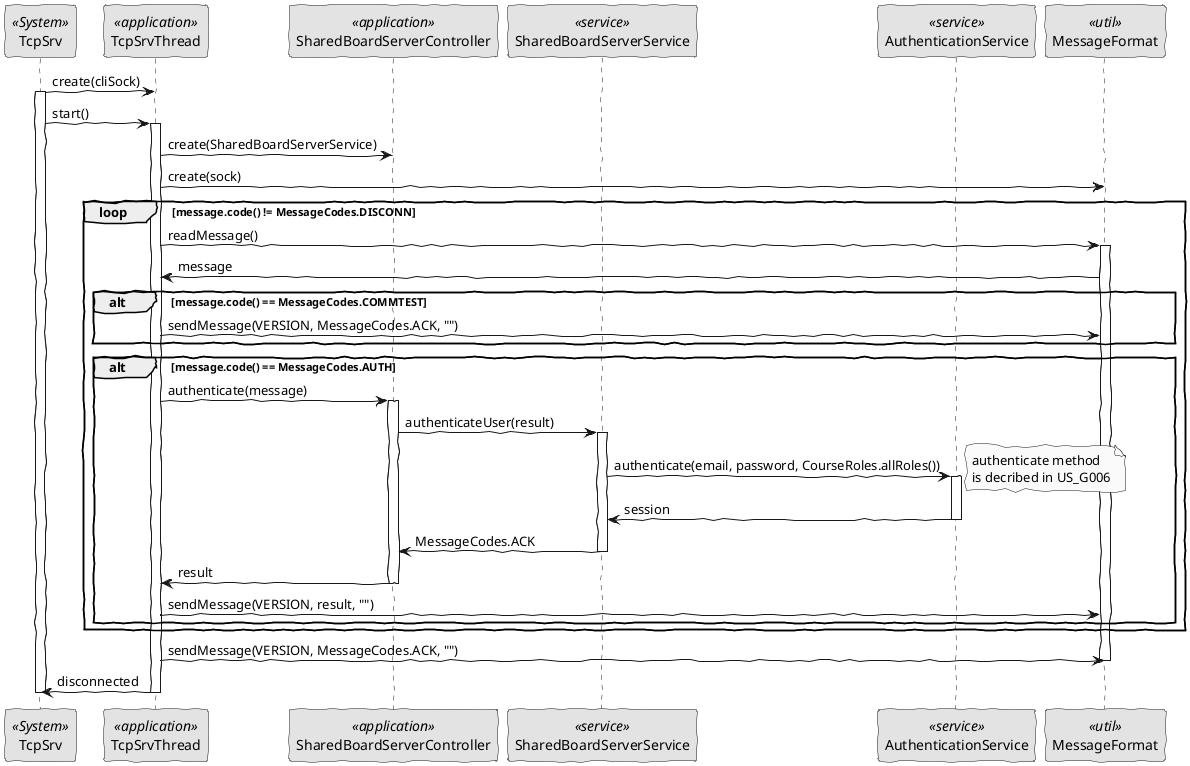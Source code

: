 @startuml
'http://plantuml.com/skinparam.html
skinparam handwritten true
skinparam monochrome true
skinparam packageStyle rect
skinparam defaultFontName FG Virgil
skinparam shadowing false

participant TcpSrv as Sys <<System>>
participant TcpSrvThread as Thread <<application>>
participant SharedBoardServerController as Controller <<application>>
participant SharedBoardServerService as Service <<service>>
participant AuthenticationService as AuthService <<service>>
participant MessageFormat as MF <<util>>

Sys -> Thread: create(cliSock)
activate Sys
Sys -> Thread: start()
activate Thread

    Thread -> Controller: create(SharedBoardServerService)
    Thread -> MF: create(sock)
    
    loop message.code() != MessageCodes.DISCONN
        Thread -> MF: readMessage()
        activate MF
        MF -> Thread: message

        alt message.code() == MessageCodes.COMMTEST
            Thread -> MF: sendMessage(VERSION, MessageCodes.ACK, "")
        end


        alt message.code() == MessageCodes.AUTH
            Thread -> Controller: authenticate(message)
            activate Controller
            Controller -> Service: authenticateUser(result)
            activate Service

            Service -> AuthService: authenticate(email, password, CourseRoles.allRoles())
            note right
                authenticate method
                is decribed in US_G006
            end note
            
            activate AuthService
            AuthService -> Service: session
            deactivate AuthService

            Service -> Controller: MessageCodes.ACK
            deactivate Service

            Controller -> Thread: result
            deactivate Controller
            Thread -> MF: sendMessage(VERSION, result, "")
        end
    end

    Thread -> MF: sendMessage(VERSION, MessageCodes.ACK, "")
    deactivate MF

    Thread -> Sys: disconnected
    deactivate Thread
deactivate Sys
@enduml